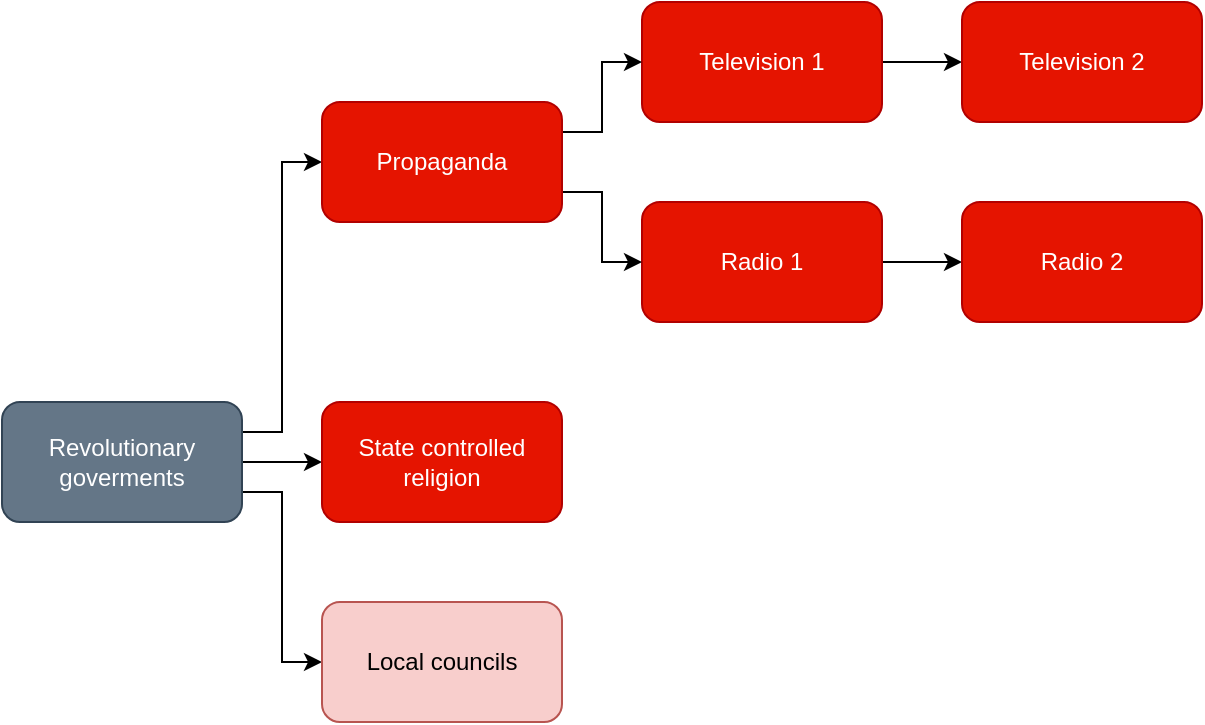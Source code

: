 <mxfile version="12.9.14" type="device"><diagram id="jQyA78aSKFOnkjAGsrk1" name="Page-1"><mxGraphModel dx="1038" dy="541" grid="1" gridSize="10" guides="1" tooltips="1" connect="1" arrows="1" fold="1" page="1" pageScale="1" pageWidth="850" pageHeight="1100" math="0" shadow="0"><root><mxCell id="0"/><mxCell id="1" parent="0"/><mxCell id="1eeH0KIse3XK2PQU6vec-13" style="edgeStyle=orthogonalEdgeStyle;rounded=0;orthogonalLoop=1;jettySize=auto;html=1;exitX=1;exitY=0.25;exitDx=0;exitDy=0;entryX=0;entryY=0.5;entryDx=0;entryDy=0;" parent="1" source="1eeH0KIse3XK2PQU6vec-2" target="1eeH0KIse3XK2PQU6vec-8" edge="1"><mxGeometry relative="1" as="geometry"/></mxCell><mxCell id="1eeH0KIse3XK2PQU6vec-14" style="edgeStyle=orthogonalEdgeStyle;rounded=0;orthogonalLoop=1;jettySize=auto;html=1;exitX=1;exitY=0.5;exitDx=0;exitDy=0;entryX=0;entryY=0.5;entryDx=0;entryDy=0;" parent="1" source="1eeH0KIse3XK2PQU6vec-2" target="1eeH0KIse3XK2PQU6vec-9" edge="1"><mxGeometry relative="1" as="geometry"/></mxCell><mxCell id="1eeH0KIse3XK2PQU6vec-15" style="edgeStyle=orthogonalEdgeStyle;rounded=0;orthogonalLoop=1;jettySize=auto;html=1;exitX=1;exitY=0.75;exitDx=0;exitDy=0;entryX=0;entryY=0.5;entryDx=0;entryDy=0;" parent="1" source="1eeH0KIse3XK2PQU6vec-2" target="1eeH0KIse3XK2PQU6vec-12" edge="1"><mxGeometry relative="1" as="geometry"/></mxCell><mxCell id="1eeH0KIse3XK2PQU6vec-2" value="Revolutionary goverments" style="rounded=1;whiteSpace=wrap;html=1;fillColor=#647687;strokeColor=#314354;fontColor=#ffffff;" parent="1" vertex="1"><mxGeometry x="80" y="420" width="120" height="60" as="geometry"/></mxCell><mxCell id="1eeH0KIse3XK2PQU6vec-20" style="edgeStyle=orthogonalEdgeStyle;rounded=0;orthogonalLoop=1;jettySize=auto;html=1;exitX=1;exitY=0.5;exitDx=0;exitDy=0;entryX=0;entryY=0.5;entryDx=0;entryDy=0;" parent="1" source="1eeH0KIse3XK2PQU6vec-4" target="1eeH0KIse3XK2PQU6vec-5" edge="1"><mxGeometry relative="1" as="geometry"/></mxCell><mxCell id="1eeH0KIse3XK2PQU6vec-4" value="Radio 1" style="rounded=1;whiteSpace=wrap;html=1;fillColor=#e51400;strokeColor=#B20000;fontColor=#ffffff;" parent="1" vertex="1"><mxGeometry x="400" y="320" width="120" height="60" as="geometry"/></mxCell><mxCell id="1eeH0KIse3XK2PQU6vec-5" value="Radio 2" style="rounded=1;whiteSpace=wrap;html=1;fillColor=#e51400;strokeColor=#B20000;fontColor=#ffffff;" parent="1" vertex="1"><mxGeometry x="560" y="320" width="120" height="60" as="geometry"/></mxCell><mxCell id="1eeH0KIse3XK2PQU6vec-19" style="edgeStyle=orthogonalEdgeStyle;rounded=0;orthogonalLoop=1;jettySize=auto;html=1;exitX=1;exitY=0.5;exitDx=0;exitDy=0;entryX=0;entryY=0.5;entryDx=0;entryDy=0;" parent="1" source="1eeH0KIse3XK2PQU6vec-6" target="1eeH0KIse3XK2PQU6vec-7" edge="1"><mxGeometry relative="1" as="geometry"/></mxCell><mxCell id="1eeH0KIse3XK2PQU6vec-6" value="Television 1" style="rounded=1;whiteSpace=wrap;html=1;fillColor=#e51400;strokeColor=#B20000;fontColor=#ffffff;" parent="1" vertex="1"><mxGeometry x="400" y="220" width="120" height="60" as="geometry"/></mxCell><mxCell id="1eeH0KIse3XK2PQU6vec-7" value="Television 2" style="rounded=1;whiteSpace=wrap;html=1;fillColor=#e51400;strokeColor=#B20000;fontColor=#ffffff;" parent="1" vertex="1"><mxGeometry x="560" y="220" width="120" height="60" as="geometry"/></mxCell><mxCell id="1eeH0KIse3XK2PQU6vec-17" style="edgeStyle=orthogonalEdgeStyle;rounded=0;orthogonalLoop=1;jettySize=auto;html=1;exitX=1;exitY=0.75;exitDx=0;exitDy=0;entryX=0;entryY=0.5;entryDx=0;entryDy=0;" parent="1" source="1eeH0KIse3XK2PQU6vec-8" target="1eeH0KIse3XK2PQU6vec-4" edge="1"><mxGeometry relative="1" as="geometry"/></mxCell><mxCell id="1eeH0KIse3XK2PQU6vec-18" style="edgeStyle=orthogonalEdgeStyle;rounded=0;orthogonalLoop=1;jettySize=auto;html=1;exitX=1;exitY=0.25;exitDx=0;exitDy=0;entryX=0;entryY=0.5;entryDx=0;entryDy=0;" parent="1" source="1eeH0KIse3XK2PQU6vec-8" target="1eeH0KIse3XK2PQU6vec-6" edge="1"><mxGeometry relative="1" as="geometry"/></mxCell><mxCell id="1eeH0KIse3XK2PQU6vec-8" value="Propaganda" style="rounded=1;whiteSpace=wrap;html=1;fillColor=#e51400;strokeColor=#B20000;fontColor=#ffffff;" parent="1" vertex="1"><mxGeometry x="240" y="270" width="120" height="60" as="geometry"/></mxCell><mxCell id="1eeH0KIse3XK2PQU6vec-9" value="State controlled religion" style="rounded=1;whiteSpace=wrap;html=1;fillColor=#e51400;strokeColor=#B20000;fontColor=#ffffff;" parent="1" vertex="1"><mxGeometry x="240" y="420" width="120" height="60" as="geometry"/></mxCell><mxCell id="1eeH0KIse3XK2PQU6vec-12" value="Local councils" style="rounded=1;whiteSpace=wrap;html=1;fillColor=#f8cecc;strokeColor=#b85450;" parent="1" vertex="1"><mxGeometry x="240" y="520" width="120" height="60" as="geometry"/></mxCell></root></mxGraphModel></diagram></mxfile>